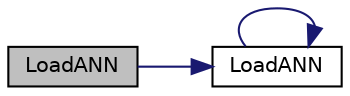 digraph "LoadANN"
{
  edge [fontname="Helvetica",fontsize="10",labelfontname="Helvetica",labelfontsize="10"];
  node [fontname="Helvetica",fontsize="10",shape=record];
  rankdir="LR";
  Node1 [label="LoadANN",height=0.2,width=0.4,color="black", fillcolor="grey75", style="filled", fontcolor="black"];
  Node1 -> Node2 [color="midnightblue",fontsize="10",style="solid",fontname="Helvetica"];
  Node2 [label="LoadANN",height=0.2,width=0.4,color="black", fillcolor="white", style="filled",URL="$_a_n_n_8cpp.html#a3da303fdb0cfd00c812091dc35f06008",tooltip="Load an ANN from a filename. "];
  Node2 -> Node2 [color="midnightblue",fontsize="10",style="solid",fontname="Helvetica"];
}
